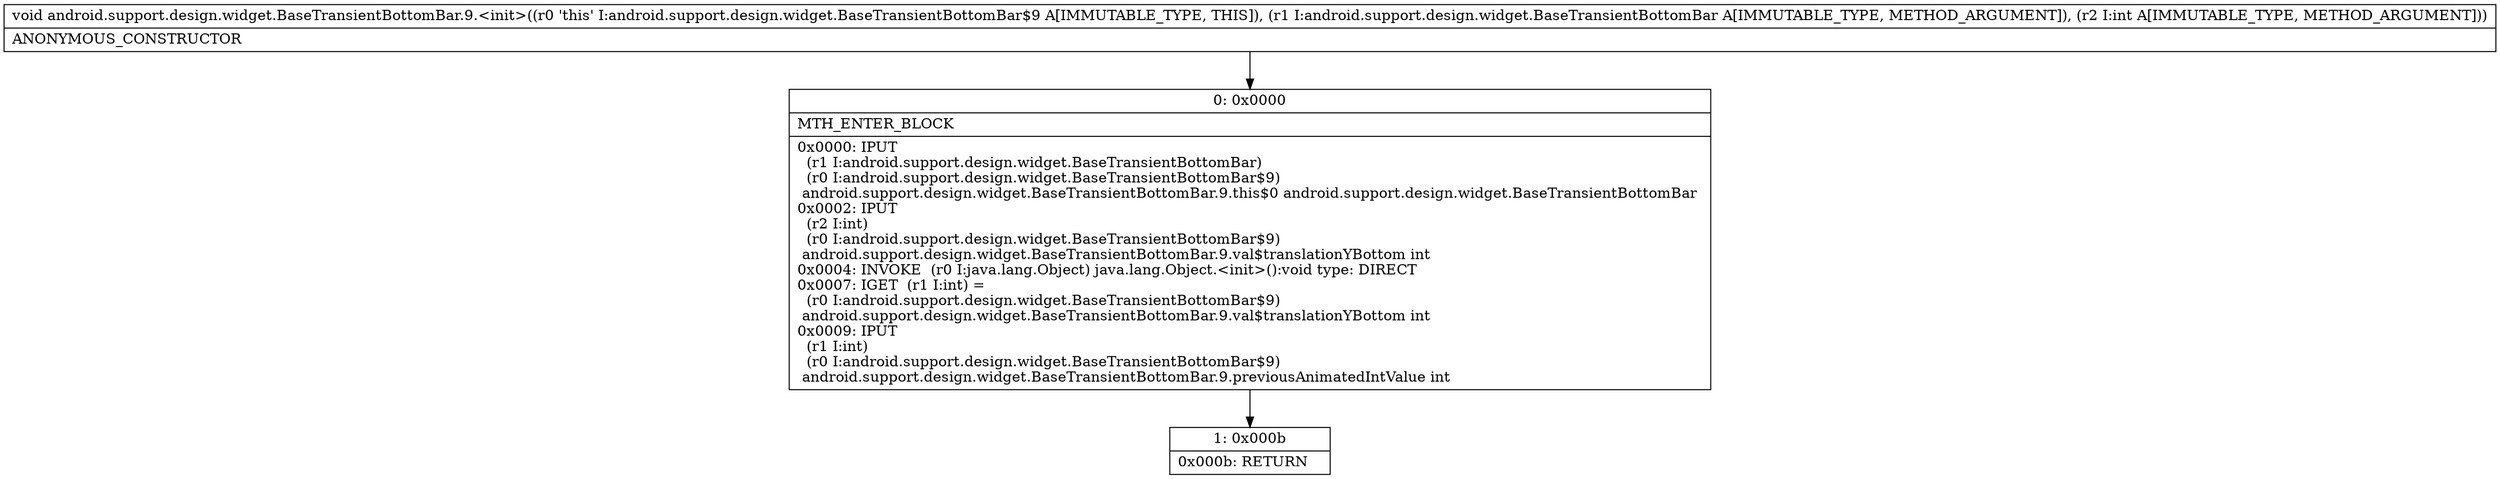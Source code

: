 digraph "CFG forandroid.support.design.widget.BaseTransientBottomBar.9.\<init\>(Landroid\/support\/design\/widget\/BaseTransientBottomBar;I)V" {
Node_0 [shape=record,label="{0\:\ 0x0000|MTH_ENTER_BLOCK\l|0x0000: IPUT  \l  (r1 I:android.support.design.widget.BaseTransientBottomBar)\l  (r0 I:android.support.design.widget.BaseTransientBottomBar$9)\l android.support.design.widget.BaseTransientBottomBar.9.this$0 android.support.design.widget.BaseTransientBottomBar \l0x0002: IPUT  \l  (r2 I:int)\l  (r0 I:android.support.design.widget.BaseTransientBottomBar$9)\l android.support.design.widget.BaseTransientBottomBar.9.val$translationYBottom int \l0x0004: INVOKE  (r0 I:java.lang.Object) java.lang.Object.\<init\>():void type: DIRECT \l0x0007: IGET  (r1 I:int) = \l  (r0 I:android.support.design.widget.BaseTransientBottomBar$9)\l android.support.design.widget.BaseTransientBottomBar.9.val$translationYBottom int \l0x0009: IPUT  \l  (r1 I:int)\l  (r0 I:android.support.design.widget.BaseTransientBottomBar$9)\l android.support.design.widget.BaseTransientBottomBar.9.previousAnimatedIntValue int \l}"];
Node_1 [shape=record,label="{1\:\ 0x000b|0x000b: RETURN   \l}"];
MethodNode[shape=record,label="{void android.support.design.widget.BaseTransientBottomBar.9.\<init\>((r0 'this' I:android.support.design.widget.BaseTransientBottomBar$9 A[IMMUTABLE_TYPE, THIS]), (r1 I:android.support.design.widget.BaseTransientBottomBar A[IMMUTABLE_TYPE, METHOD_ARGUMENT]), (r2 I:int A[IMMUTABLE_TYPE, METHOD_ARGUMENT]))  | ANONYMOUS_CONSTRUCTOR\l}"];
MethodNode -> Node_0;
Node_0 -> Node_1;
}

